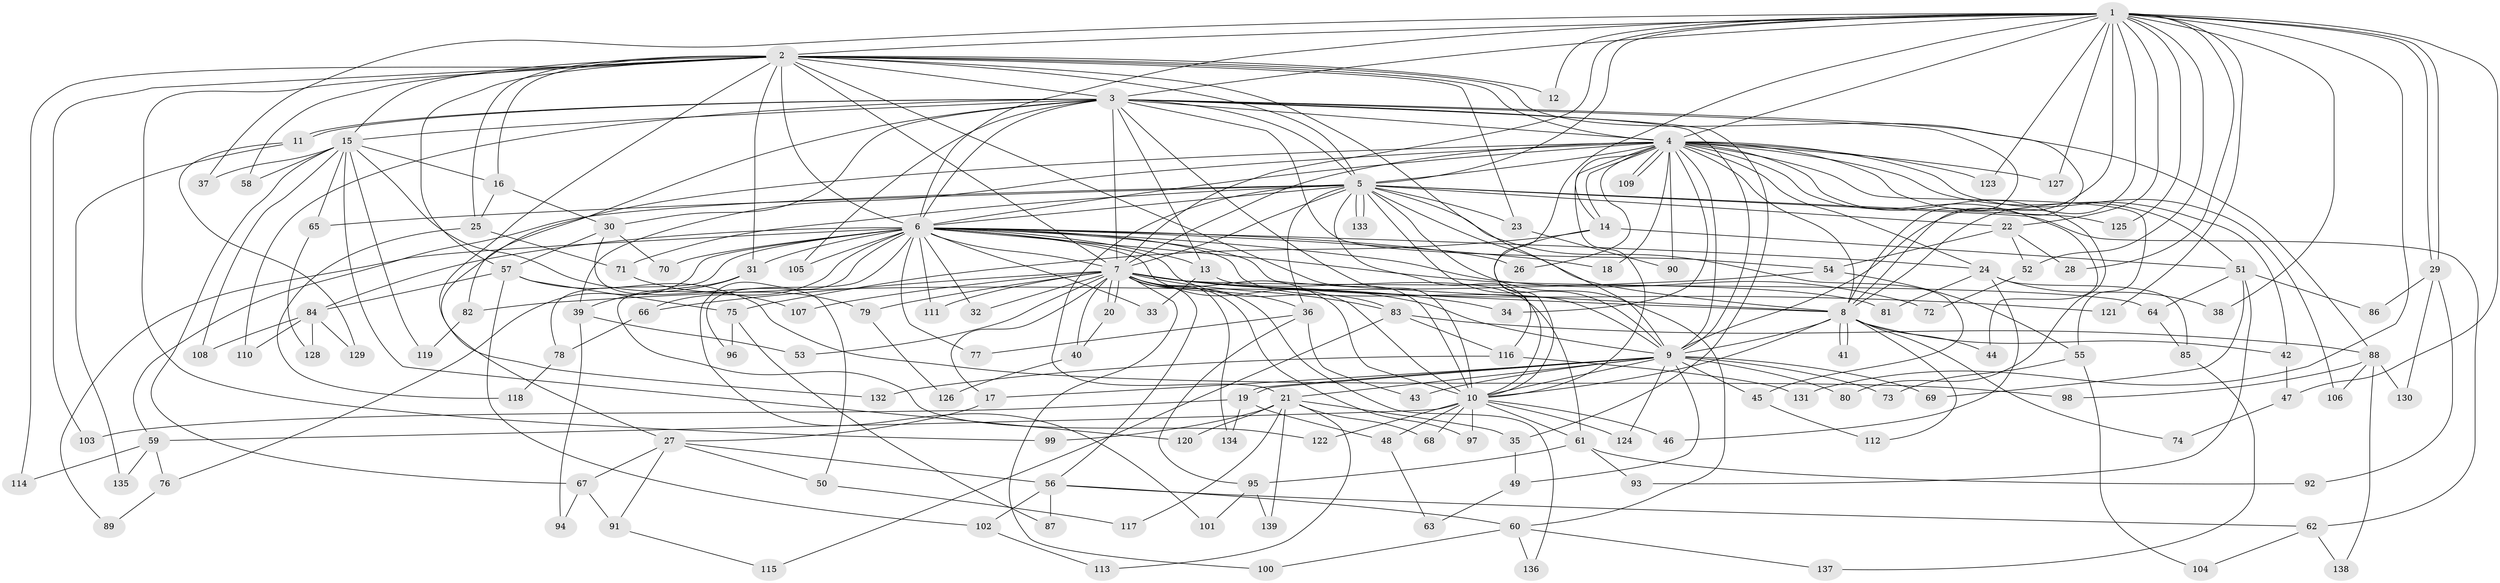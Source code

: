 // coarse degree distribution, {16: 0.024096385542168676, 25: 0.012048192771084338, 29: 0.012048192771084338, 2: 0.5421686746987951, 3: 0.08433734939759036, 8: 0.024096385542168676, 5: 0.060240963855421686, 1: 0.07228915662650602, 7: 0.024096385542168676, 4: 0.12048192771084337, 14: 0.012048192771084338, 20: 0.012048192771084338}
// Generated by graph-tools (version 1.1) at 2025/49/03/04/25 21:49:04]
// undirected, 139 vertices, 303 edges
graph export_dot {
graph [start="1"]
  node [color=gray90,style=filled];
  1;
  2;
  3;
  4;
  5;
  6;
  7;
  8;
  9;
  10;
  11;
  12;
  13;
  14;
  15;
  16;
  17;
  18;
  19;
  20;
  21;
  22;
  23;
  24;
  25;
  26;
  27;
  28;
  29;
  30;
  31;
  32;
  33;
  34;
  35;
  36;
  37;
  38;
  39;
  40;
  41;
  42;
  43;
  44;
  45;
  46;
  47;
  48;
  49;
  50;
  51;
  52;
  53;
  54;
  55;
  56;
  57;
  58;
  59;
  60;
  61;
  62;
  63;
  64;
  65;
  66;
  67;
  68;
  69;
  70;
  71;
  72;
  73;
  74;
  75;
  76;
  77;
  78;
  79;
  80;
  81;
  82;
  83;
  84;
  85;
  86;
  87;
  88;
  89;
  90;
  91;
  92;
  93;
  94;
  95;
  96;
  97;
  98;
  99;
  100;
  101;
  102;
  103;
  104;
  105;
  106;
  107;
  108;
  109;
  110;
  111;
  112;
  113;
  114;
  115;
  116;
  117;
  118;
  119;
  120;
  121;
  122;
  123;
  124;
  125;
  126;
  127;
  128;
  129;
  130;
  131;
  132;
  133;
  134;
  135;
  136;
  137;
  138;
  139;
  1 -- 2;
  1 -- 3;
  1 -- 4;
  1 -- 5;
  1 -- 6;
  1 -- 7;
  1 -- 8;
  1 -- 9;
  1 -- 10;
  1 -- 12;
  1 -- 22;
  1 -- 28;
  1 -- 29;
  1 -- 29;
  1 -- 37;
  1 -- 38;
  1 -- 47;
  1 -- 52;
  1 -- 121;
  1 -- 123;
  1 -- 125;
  1 -- 127;
  1 -- 131;
  2 -- 3;
  2 -- 4;
  2 -- 5;
  2 -- 6;
  2 -- 7;
  2 -- 8;
  2 -- 9;
  2 -- 10;
  2 -- 12;
  2 -- 15;
  2 -- 16;
  2 -- 23;
  2 -- 25;
  2 -- 31;
  2 -- 57;
  2 -- 58;
  2 -- 99;
  2 -- 103;
  2 -- 114;
  2 -- 132;
  3 -- 4;
  3 -- 5;
  3 -- 6;
  3 -- 7;
  3 -- 8;
  3 -- 9;
  3 -- 10;
  3 -- 11;
  3 -- 11;
  3 -- 13;
  3 -- 15;
  3 -- 30;
  3 -- 35;
  3 -- 54;
  3 -- 82;
  3 -- 88;
  3 -- 105;
  3 -- 110;
  4 -- 5;
  4 -- 6;
  4 -- 7;
  4 -- 8;
  4 -- 9;
  4 -- 10;
  4 -- 14;
  4 -- 14;
  4 -- 18;
  4 -- 24;
  4 -- 26;
  4 -- 27;
  4 -- 34;
  4 -- 39;
  4 -- 42;
  4 -- 44;
  4 -- 51;
  4 -- 55;
  4 -- 80;
  4 -- 90;
  4 -- 106;
  4 -- 109;
  4 -- 109;
  4 -- 123;
  4 -- 127;
  5 -- 6;
  5 -- 7;
  5 -- 8;
  5 -- 9;
  5 -- 10;
  5 -- 21;
  5 -- 22;
  5 -- 23;
  5 -- 36;
  5 -- 45;
  5 -- 59;
  5 -- 60;
  5 -- 62;
  5 -- 65;
  5 -- 71;
  5 -- 125;
  5 -- 133;
  5 -- 133;
  6 -- 7;
  6 -- 8;
  6 -- 9;
  6 -- 10;
  6 -- 13;
  6 -- 18;
  6 -- 24;
  6 -- 26;
  6 -- 31;
  6 -- 32;
  6 -- 33;
  6 -- 66;
  6 -- 70;
  6 -- 72;
  6 -- 76;
  6 -- 77;
  6 -- 78;
  6 -- 81;
  6 -- 83;
  6 -- 84;
  6 -- 89;
  6 -- 96;
  6 -- 101;
  6 -- 105;
  6 -- 111;
  7 -- 8;
  7 -- 9;
  7 -- 10;
  7 -- 17;
  7 -- 20;
  7 -- 20;
  7 -- 32;
  7 -- 34;
  7 -- 36;
  7 -- 40;
  7 -- 53;
  7 -- 56;
  7 -- 64;
  7 -- 66;
  7 -- 79;
  7 -- 83;
  7 -- 97;
  7 -- 100;
  7 -- 107;
  7 -- 111;
  7 -- 121;
  7 -- 134;
  7 -- 136;
  8 -- 9;
  8 -- 10;
  8 -- 41;
  8 -- 41;
  8 -- 42;
  8 -- 44;
  8 -- 74;
  8 -- 112;
  9 -- 10;
  9 -- 17;
  9 -- 19;
  9 -- 19;
  9 -- 21;
  9 -- 43;
  9 -- 45;
  9 -- 49;
  9 -- 69;
  9 -- 73;
  9 -- 80;
  9 -- 124;
  10 -- 46;
  10 -- 48;
  10 -- 59;
  10 -- 61;
  10 -- 68;
  10 -- 97;
  10 -- 122;
  10 -- 124;
  11 -- 129;
  11 -- 135;
  13 -- 33;
  13 -- 61;
  14 -- 51;
  14 -- 75;
  14 -- 116;
  15 -- 16;
  15 -- 37;
  15 -- 58;
  15 -- 65;
  15 -- 67;
  15 -- 107;
  15 -- 108;
  15 -- 119;
  15 -- 120;
  16 -- 25;
  16 -- 30;
  17 -- 27;
  19 -- 48;
  19 -- 103;
  19 -- 134;
  20 -- 40;
  21 -- 35;
  21 -- 68;
  21 -- 99;
  21 -- 113;
  21 -- 117;
  21 -- 120;
  21 -- 139;
  22 -- 28;
  22 -- 52;
  22 -- 54;
  23 -- 90;
  24 -- 38;
  24 -- 46;
  24 -- 81;
  24 -- 85;
  25 -- 71;
  25 -- 118;
  27 -- 50;
  27 -- 56;
  27 -- 67;
  27 -- 91;
  29 -- 86;
  29 -- 92;
  29 -- 130;
  30 -- 50;
  30 -- 57;
  30 -- 70;
  31 -- 39;
  31 -- 122;
  35 -- 49;
  36 -- 43;
  36 -- 77;
  36 -- 95;
  39 -- 53;
  39 -- 94;
  40 -- 126;
  42 -- 47;
  45 -- 112;
  47 -- 74;
  48 -- 63;
  49 -- 63;
  50 -- 117;
  51 -- 64;
  51 -- 69;
  51 -- 86;
  51 -- 93;
  52 -- 72;
  54 -- 55;
  54 -- 82;
  55 -- 73;
  55 -- 104;
  56 -- 60;
  56 -- 62;
  56 -- 87;
  56 -- 102;
  57 -- 75;
  57 -- 84;
  57 -- 98;
  57 -- 102;
  59 -- 76;
  59 -- 114;
  59 -- 135;
  60 -- 100;
  60 -- 136;
  60 -- 137;
  61 -- 92;
  61 -- 93;
  61 -- 95;
  62 -- 104;
  62 -- 138;
  64 -- 85;
  65 -- 128;
  66 -- 78;
  67 -- 91;
  67 -- 94;
  71 -- 79;
  75 -- 87;
  75 -- 96;
  76 -- 89;
  78 -- 118;
  79 -- 126;
  82 -- 119;
  83 -- 88;
  83 -- 115;
  83 -- 116;
  84 -- 108;
  84 -- 110;
  84 -- 128;
  84 -- 129;
  85 -- 137;
  88 -- 98;
  88 -- 106;
  88 -- 130;
  88 -- 138;
  91 -- 115;
  95 -- 101;
  95 -- 139;
  102 -- 113;
  116 -- 131;
  116 -- 132;
}
